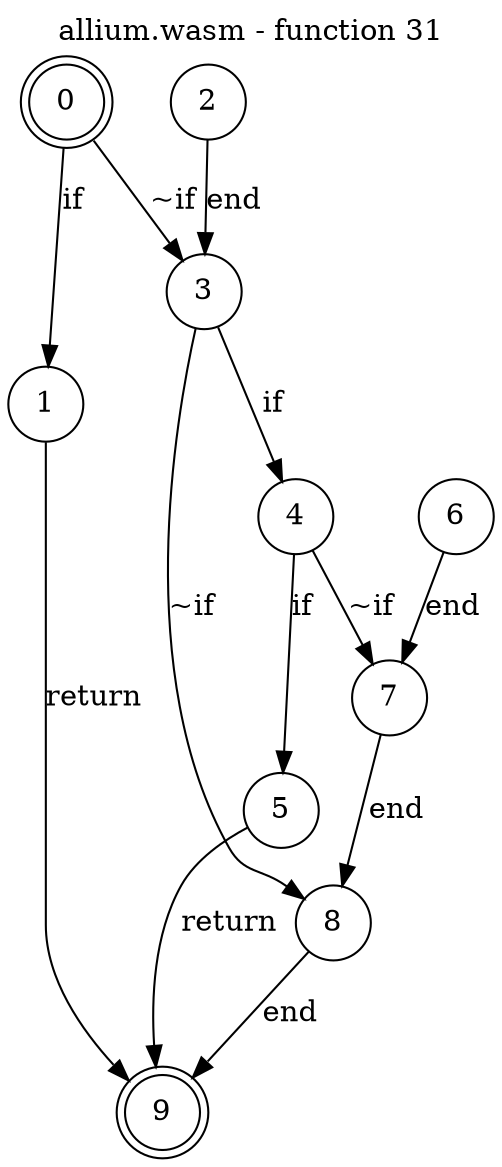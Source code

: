 digraph finite_state_machine {
    label = "allium.wasm - function 31"
    labelloc =  t
    labelfontsize = 16
    labelfontcolor = black
    labelfontname = "Helvetica"
    node [shape = doublecircle]; 0 9;
    node [shape = circle];
    0 -> 1[label = "if"];
    0 -> 3[label = "~if"];
    1 -> 9[label = "return"];
    2 -> 3[label = "end"];
    3 -> 4[label = "if"];
    3 -> 8[label = "~if"];
    4 -> 5[label = "if"];
    4 -> 7[label = "~if"];
    5 -> 9[label = "return"];
    6 -> 7[label = "end"];
    7 -> 8[label = "end"];
    8 -> 9[label = "end"];
}
